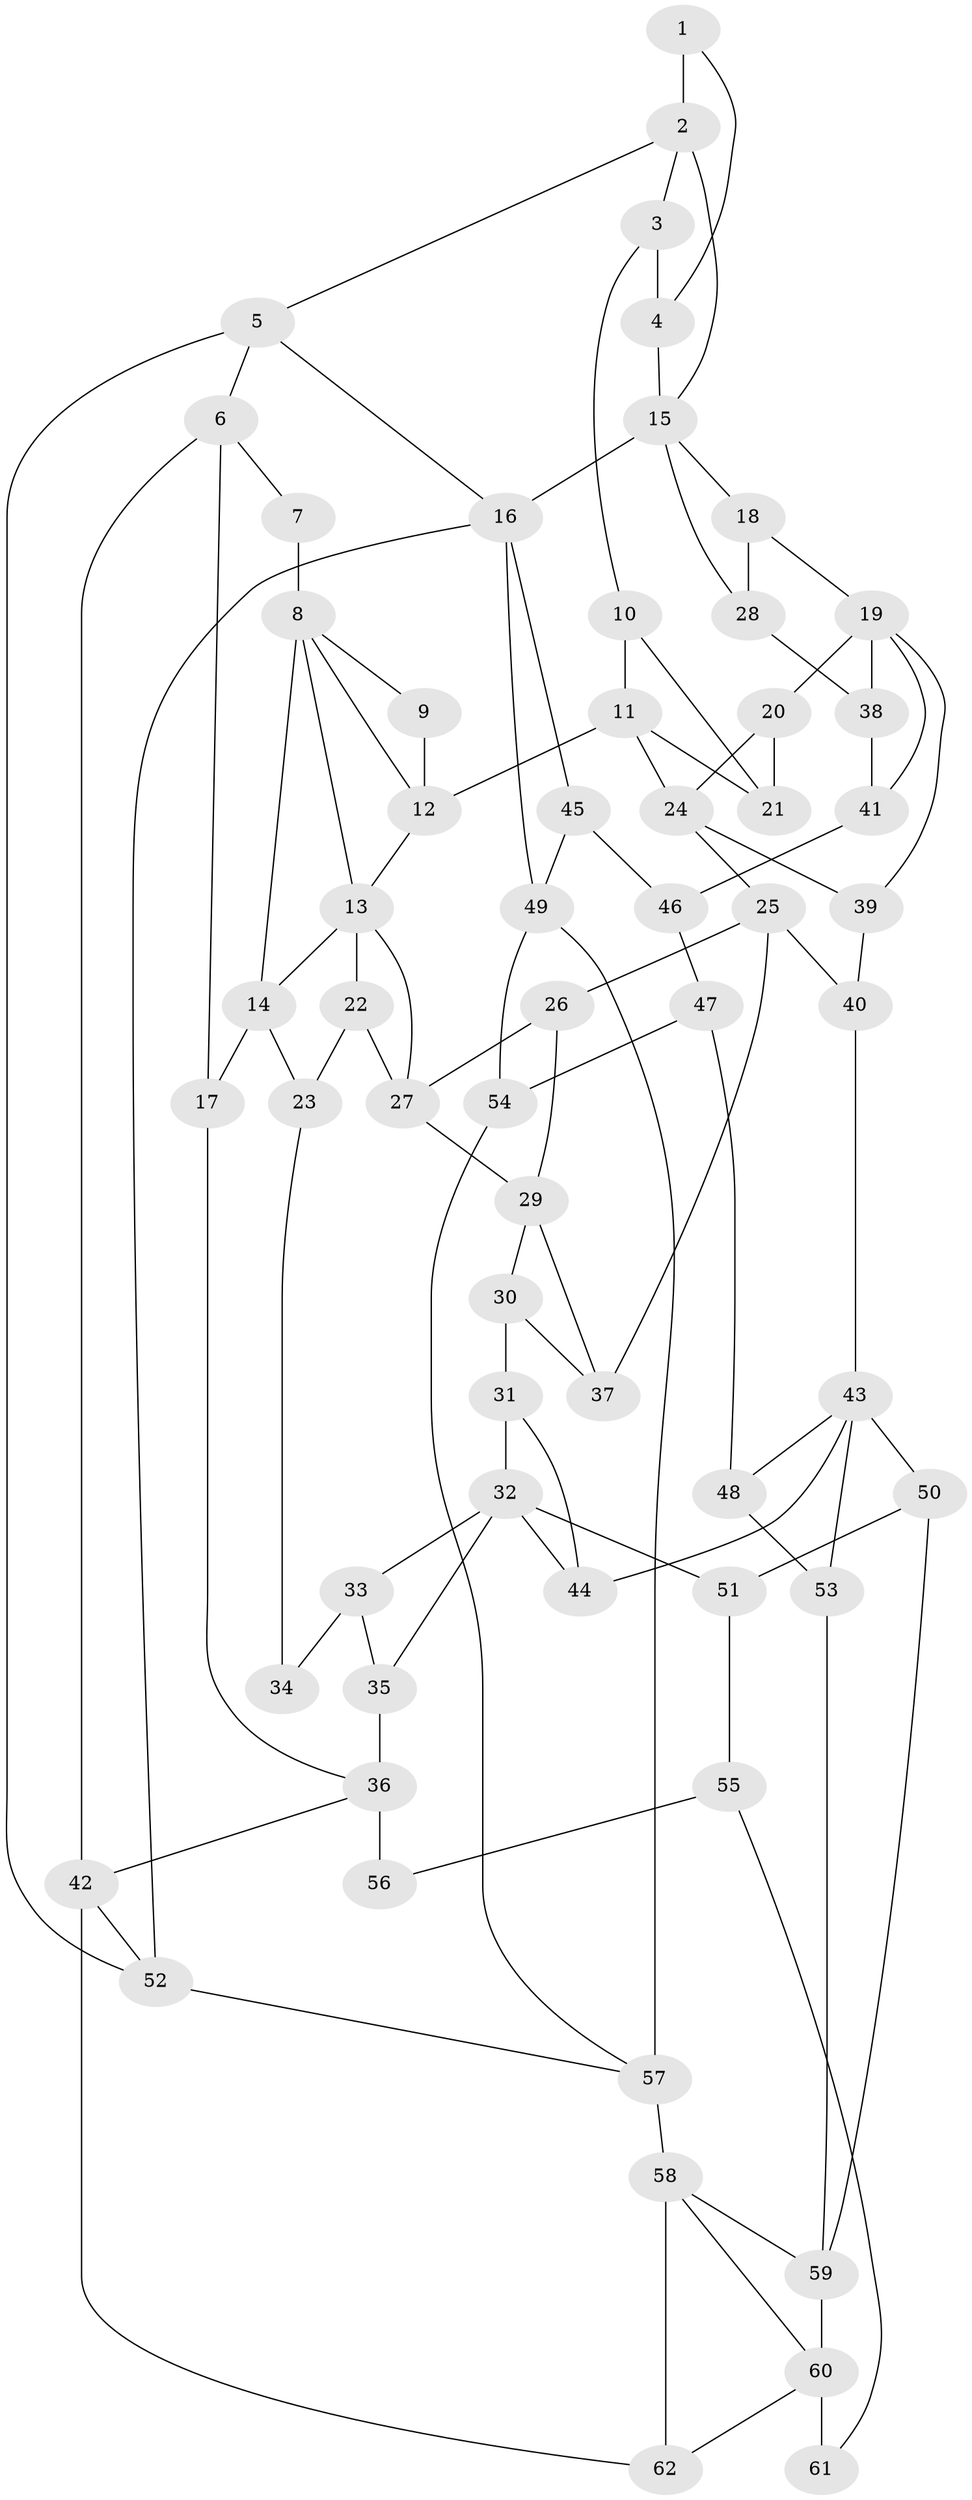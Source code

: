 // original degree distribution, {3: 0.024193548387096774, 4: 0.23387096774193547, 6: 0.23387096774193547, 5: 0.5080645161290323}
// Generated by graph-tools (version 1.1) at 2025/38/03/09/25 02:38:53]
// undirected, 62 vertices, 106 edges
graph export_dot {
graph [start="1"]
  node [color=gray90,style=filled];
  1;
  2;
  3;
  4;
  5;
  6;
  7;
  8;
  9;
  10;
  11;
  12;
  13;
  14;
  15;
  16;
  17;
  18;
  19;
  20;
  21;
  22;
  23;
  24;
  25;
  26;
  27;
  28;
  29;
  30;
  31;
  32;
  33;
  34;
  35;
  36;
  37;
  38;
  39;
  40;
  41;
  42;
  43;
  44;
  45;
  46;
  47;
  48;
  49;
  50;
  51;
  52;
  53;
  54;
  55;
  56;
  57;
  58;
  59;
  60;
  61;
  62;
  1 -- 2 [weight=3.0];
  1 -- 4 [weight=1.0];
  2 -- 3 [weight=1.0];
  2 -- 5 [weight=1.0];
  2 -- 15 [weight=1.0];
  3 -- 4 [weight=1.0];
  3 -- 10 [weight=1.0];
  4 -- 15 [weight=1.0];
  5 -- 6 [weight=1.0];
  5 -- 16 [weight=1.0];
  5 -- 52 [weight=1.0];
  6 -- 7 [weight=1.0];
  6 -- 17 [weight=1.0];
  6 -- 42 [weight=1.0];
  7 -- 8 [weight=2.0];
  8 -- 9 [weight=1.0];
  8 -- 12 [weight=1.0];
  8 -- 13 [weight=1.0];
  8 -- 14 [weight=1.0];
  9 -- 12 [weight=1.0];
  10 -- 11 [weight=1.0];
  10 -- 21 [weight=1.0];
  11 -- 12 [weight=2.0];
  11 -- 21 [weight=1.0];
  11 -- 24 [weight=1.0];
  12 -- 13 [weight=1.0];
  13 -- 14 [weight=1.0];
  13 -- 22 [weight=1.0];
  13 -- 27 [weight=1.0];
  14 -- 17 [weight=1.0];
  14 -- 23 [weight=1.0];
  15 -- 16 [weight=2.0];
  15 -- 18 [weight=1.0];
  15 -- 28 [weight=1.0];
  16 -- 45 [weight=1.0];
  16 -- 49 [weight=1.0];
  16 -- 52 [weight=1.0];
  17 -- 36 [weight=1.0];
  18 -- 19 [weight=1.0];
  18 -- 28 [weight=1.0];
  19 -- 20 [weight=1.0];
  19 -- 38 [weight=2.0];
  19 -- 39 [weight=1.0];
  19 -- 41 [weight=1.0];
  20 -- 21 [weight=1.0];
  20 -- 24 [weight=1.0];
  22 -- 23 [weight=1.0];
  22 -- 27 [weight=1.0];
  23 -- 34 [weight=1.0];
  24 -- 25 [weight=2.0];
  24 -- 39 [weight=1.0];
  25 -- 26 [weight=1.0];
  25 -- 37 [weight=1.0];
  25 -- 40 [weight=2.0];
  26 -- 27 [weight=1.0];
  26 -- 29 [weight=1.0];
  27 -- 29 [weight=1.0];
  28 -- 38 [weight=1.0];
  29 -- 30 [weight=1.0];
  29 -- 37 [weight=1.0];
  30 -- 31 [weight=1.0];
  30 -- 37 [weight=1.0];
  31 -- 32 [weight=1.0];
  31 -- 44 [weight=1.0];
  32 -- 33 [weight=1.0];
  32 -- 35 [weight=1.0];
  32 -- 44 [weight=1.0];
  32 -- 51 [weight=1.0];
  33 -- 34 [weight=2.0];
  33 -- 35 [weight=3.0];
  35 -- 36 [weight=2.0];
  36 -- 42 [weight=1.0];
  36 -- 56 [weight=2.0];
  38 -- 41 [weight=1.0];
  39 -- 40 [weight=1.0];
  40 -- 43 [weight=2.0];
  41 -- 46 [weight=1.0];
  42 -- 52 [weight=1.0];
  42 -- 62 [weight=1.0];
  43 -- 44 [weight=1.0];
  43 -- 48 [weight=1.0];
  43 -- 50 [weight=1.0];
  43 -- 53 [weight=1.0];
  45 -- 46 [weight=1.0];
  45 -- 49 [weight=2.0];
  46 -- 47 [weight=1.0];
  47 -- 48 [weight=1.0];
  47 -- 54 [weight=1.0];
  48 -- 53 [weight=1.0];
  49 -- 54 [weight=2.0];
  49 -- 57 [weight=1.0];
  50 -- 51 [weight=1.0];
  50 -- 59 [weight=1.0];
  51 -- 55 [weight=1.0];
  52 -- 57 [weight=1.0];
  53 -- 59 [weight=1.0];
  54 -- 57 [weight=1.0];
  55 -- 56 [weight=1.0];
  55 -- 61 [weight=1.0];
  57 -- 58 [weight=2.0];
  58 -- 59 [weight=1.0];
  58 -- 60 [weight=1.0];
  58 -- 62 [weight=1.0];
  59 -- 60 [weight=2.0];
  60 -- 61 [weight=2.0];
  60 -- 62 [weight=1.0];
}
